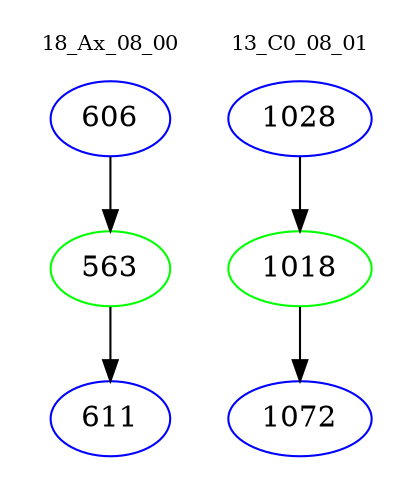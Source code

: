 digraph{
subgraph cluster_0 {
color = white
label = "18_Ax_08_00";
fontsize=10;
T0_606 [label="606", color="blue"]
T0_606 -> T0_563 [color="black"]
T0_563 [label="563", color="green"]
T0_563 -> T0_611 [color="black"]
T0_611 [label="611", color="blue"]
}
subgraph cluster_1 {
color = white
label = "13_C0_08_01";
fontsize=10;
T1_1028 [label="1028", color="blue"]
T1_1028 -> T1_1018 [color="black"]
T1_1018 [label="1018", color="green"]
T1_1018 -> T1_1072 [color="black"]
T1_1072 [label="1072", color="blue"]
}
}
